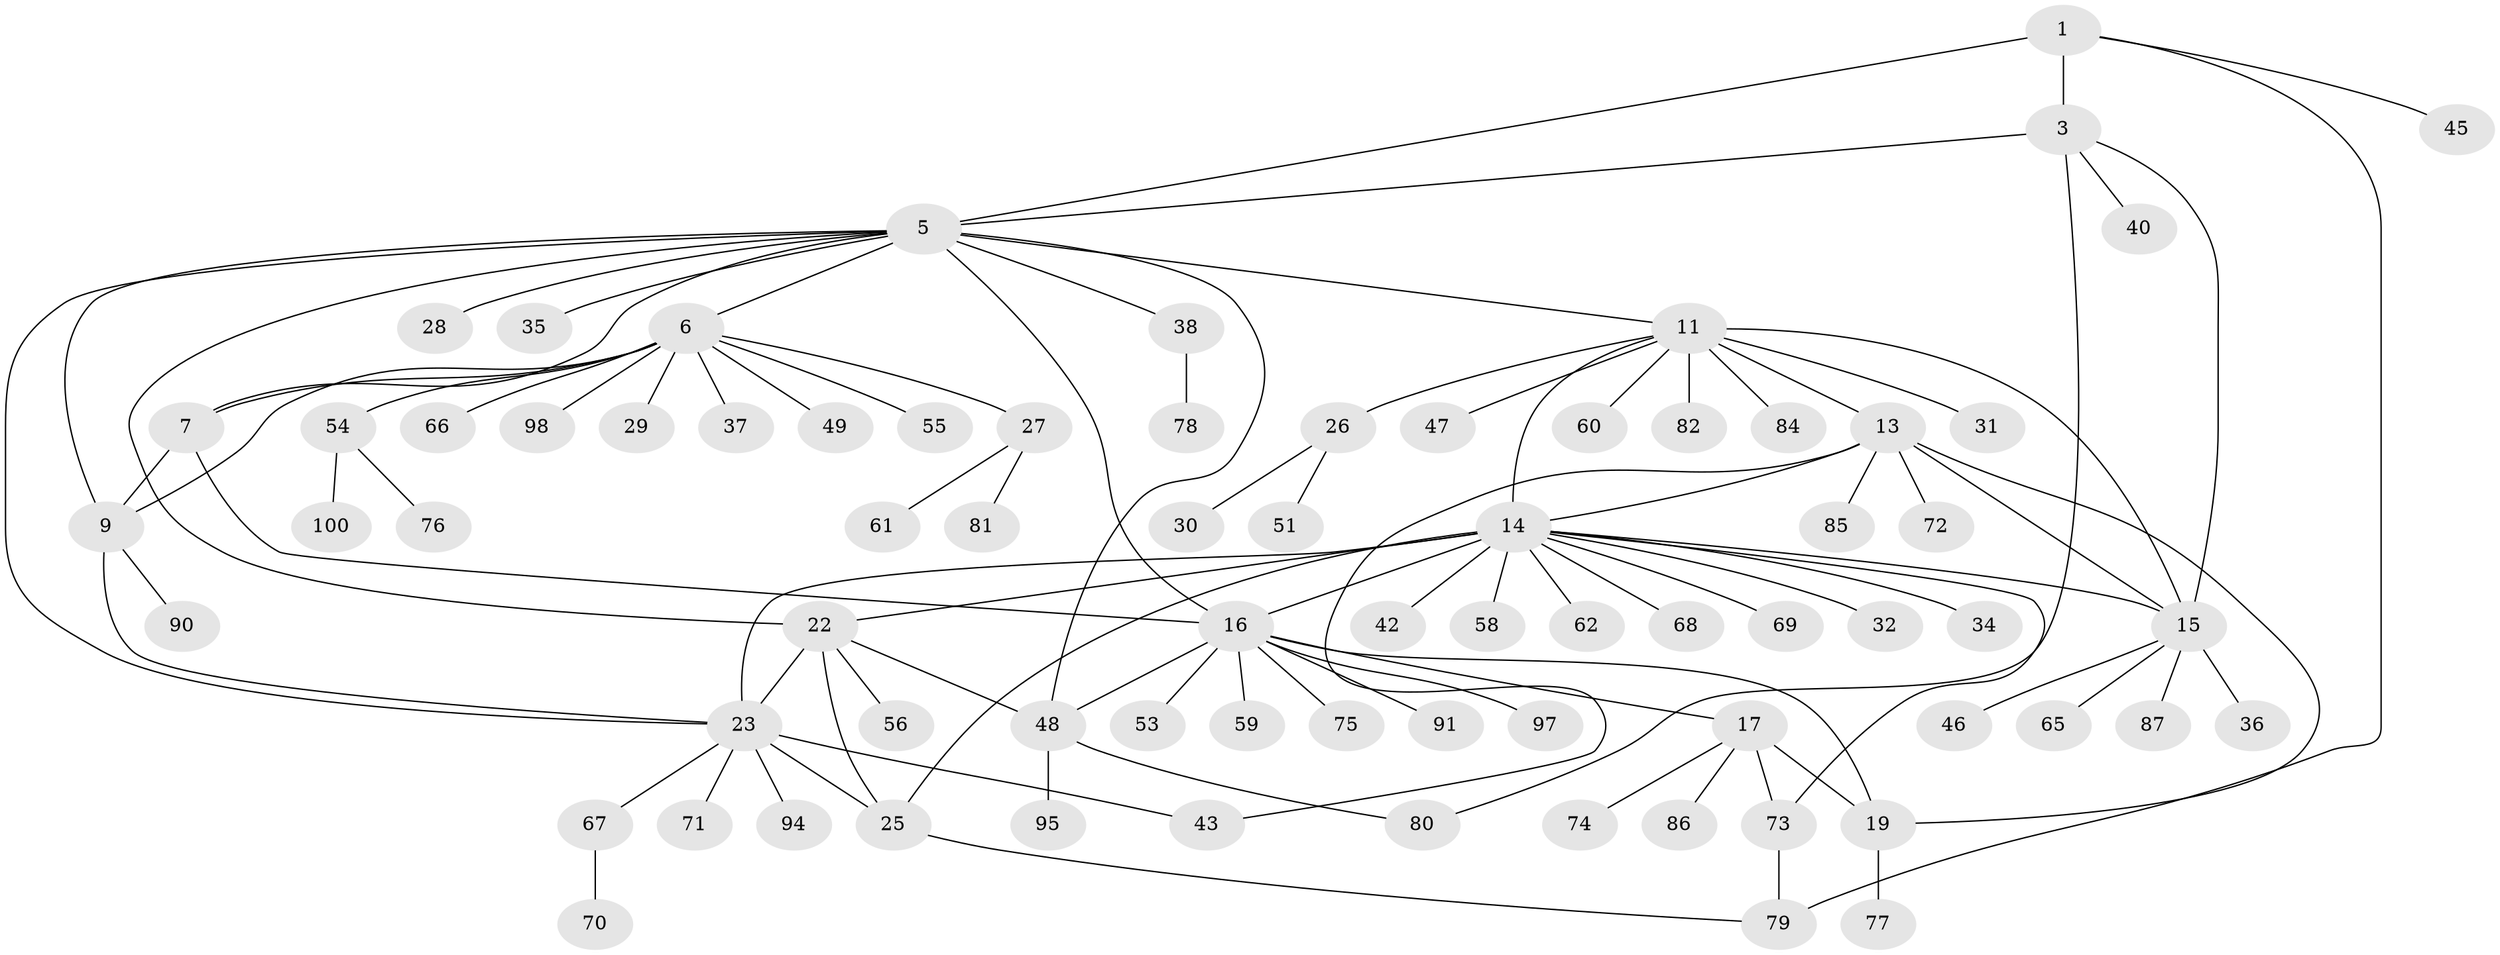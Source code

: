 // original degree distribution, {4: 0.05, 6: 0.05, 5: 0.03, 11: 0.01, 7: 0.05, 9: 0.03, 8: 0.03, 10: 0.03, 3: 0.05, 1: 0.55, 2: 0.12}
// Generated by graph-tools (version 1.1) at 2025/11/02/27/25 16:11:33]
// undirected, 75 vertices, 99 edges
graph export_dot {
graph [start="1"]
  node [color=gray90,style=filled];
  1 [super="+2"];
  3 [super="+4"];
  5 [super="+10"];
  6 [super="+8"];
  7;
  9 [super="+39"];
  11 [super="+12"];
  13 [super="+64"];
  14 [super="+21"];
  15 [super="+83"];
  16 [super="+20"];
  17 [super="+18"];
  19 [super="+89"];
  22 [super="+24"];
  23 [super="+63"];
  25 [super="+52"];
  26 [super="+33"];
  27;
  28;
  29 [super="+57"];
  30;
  31;
  32;
  34;
  35;
  36 [super="+41"];
  37 [super="+92"];
  38 [super="+44"];
  40;
  42;
  43;
  45;
  46;
  47;
  48 [super="+50"];
  49;
  51;
  53;
  54;
  55;
  56;
  58;
  59;
  60;
  61 [super="+93"];
  62;
  65;
  66;
  67;
  68;
  69;
  70;
  71;
  72;
  73 [super="+99"];
  74;
  75;
  76;
  77;
  78 [super="+96"];
  79 [super="+88"];
  80;
  81;
  82;
  84;
  85;
  86;
  87;
  90;
  91;
  94;
  95;
  97;
  98;
  100;
  1 -- 3 [weight=4];
  1 -- 5 [weight=2];
  1 -- 45;
  1 -- 79;
  3 -- 5 [weight=2];
  3 -- 40;
  3 -- 80;
  3 -- 15;
  5 -- 16;
  5 -- 23;
  5 -- 28;
  5 -- 35;
  5 -- 38;
  5 -- 48;
  5 -- 6 [weight=2];
  5 -- 7;
  5 -- 9;
  5 -- 11;
  5 -- 22;
  6 -- 7 [weight=2];
  6 -- 9 [weight=2];
  6 -- 27;
  6 -- 54;
  6 -- 66;
  6 -- 98;
  6 -- 37;
  6 -- 49;
  6 -- 55;
  6 -- 29;
  7 -- 9;
  7 -- 16;
  9 -- 90;
  9 -- 23;
  11 -- 13 [weight=2];
  11 -- 14 [weight=2];
  11 -- 15 [weight=2];
  11 -- 26;
  11 -- 84;
  11 -- 47;
  11 -- 82;
  11 -- 60;
  11 -- 31;
  13 -- 14;
  13 -- 15;
  13 -- 19;
  13 -- 43;
  13 -- 85;
  13 -- 72;
  14 -- 15;
  14 -- 32;
  14 -- 58;
  14 -- 69;
  14 -- 73;
  14 -- 34;
  14 -- 68;
  14 -- 42;
  14 -- 22 [weight=2];
  14 -- 23;
  14 -- 25;
  14 -- 62;
  14 -- 16;
  15 -- 36;
  15 -- 46;
  15 -- 65;
  15 -- 87;
  16 -- 17 [weight=4];
  16 -- 19 [weight=2];
  16 -- 48;
  16 -- 59;
  16 -- 91;
  16 -- 97;
  16 -- 53;
  16 -- 75;
  17 -- 19 [weight=2];
  17 -- 73;
  17 -- 86;
  17 -- 74;
  19 -- 77;
  22 -- 23 [weight=2];
  22 -- 25 [weight=2];
  22 -- 48;
  22 -- 56;
  23 -- 25;
  23 -- 43;
  23 -- 67;
  23 -- 71;
  23 -- 94;
  25 -- 79;
  26 -- 30;
  26 -- 51;
  27 -- 61;
  27 -- 81;
  38 -- 78;
  48 -- 80;
  48 -- 95;
  54 -- 76;
  54 -- 100;
  67 -- 70;
  73 -- 79;
}
